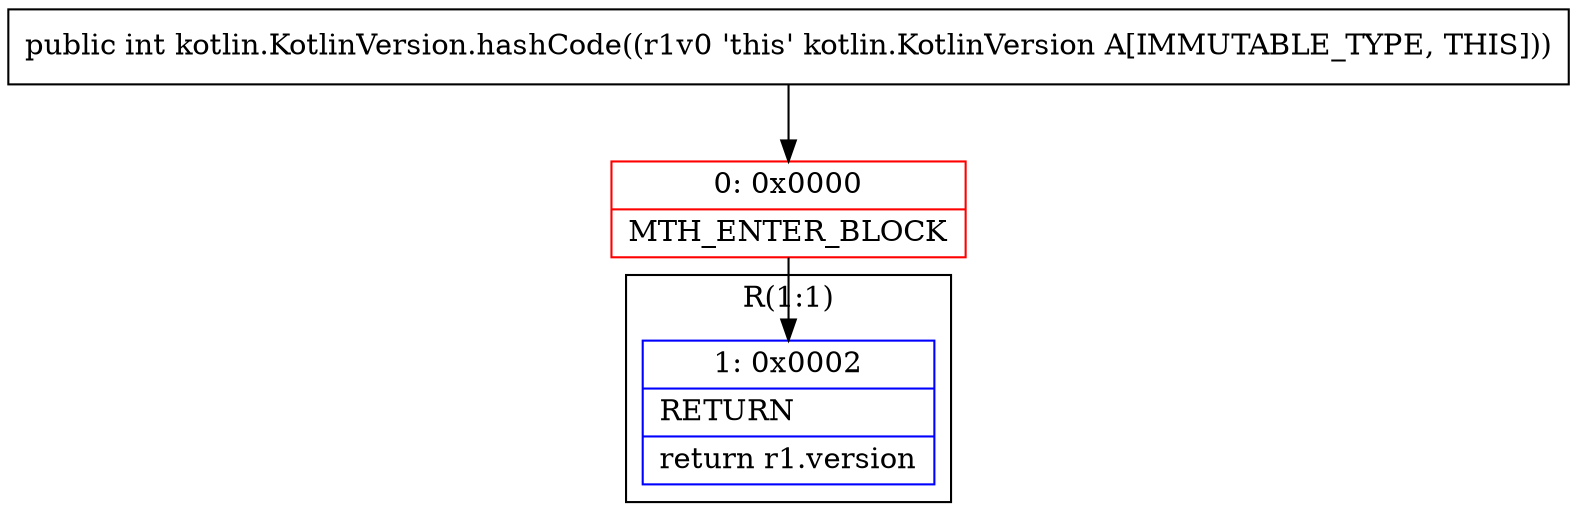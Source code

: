 digraph "CFG forkotlin.KotlinVersion.hashCode()I" {
subgraph cluster_Region_1551158663 {
label = "R(1:1)";
node [shape=record,color=blue];
Node_1 [shape=record,label="{1\:\ 0x0002|RETURN\l|return r1.version\l}"];
}
Node_0 [shape=record,color=red,label="{0\:\ 0x0000|MTH_ENTER_BLOCK\l}"];
MethodNode[shape=record,label="{public int kotlin.KotlinVersion.hashCode((r1v0 'this' kotlin.KotlinVersion A[IMMUTABLE_TYPE, THIS])) }"];
MethodNode -> Node_0;
Node_0 -> Node_1;
}

